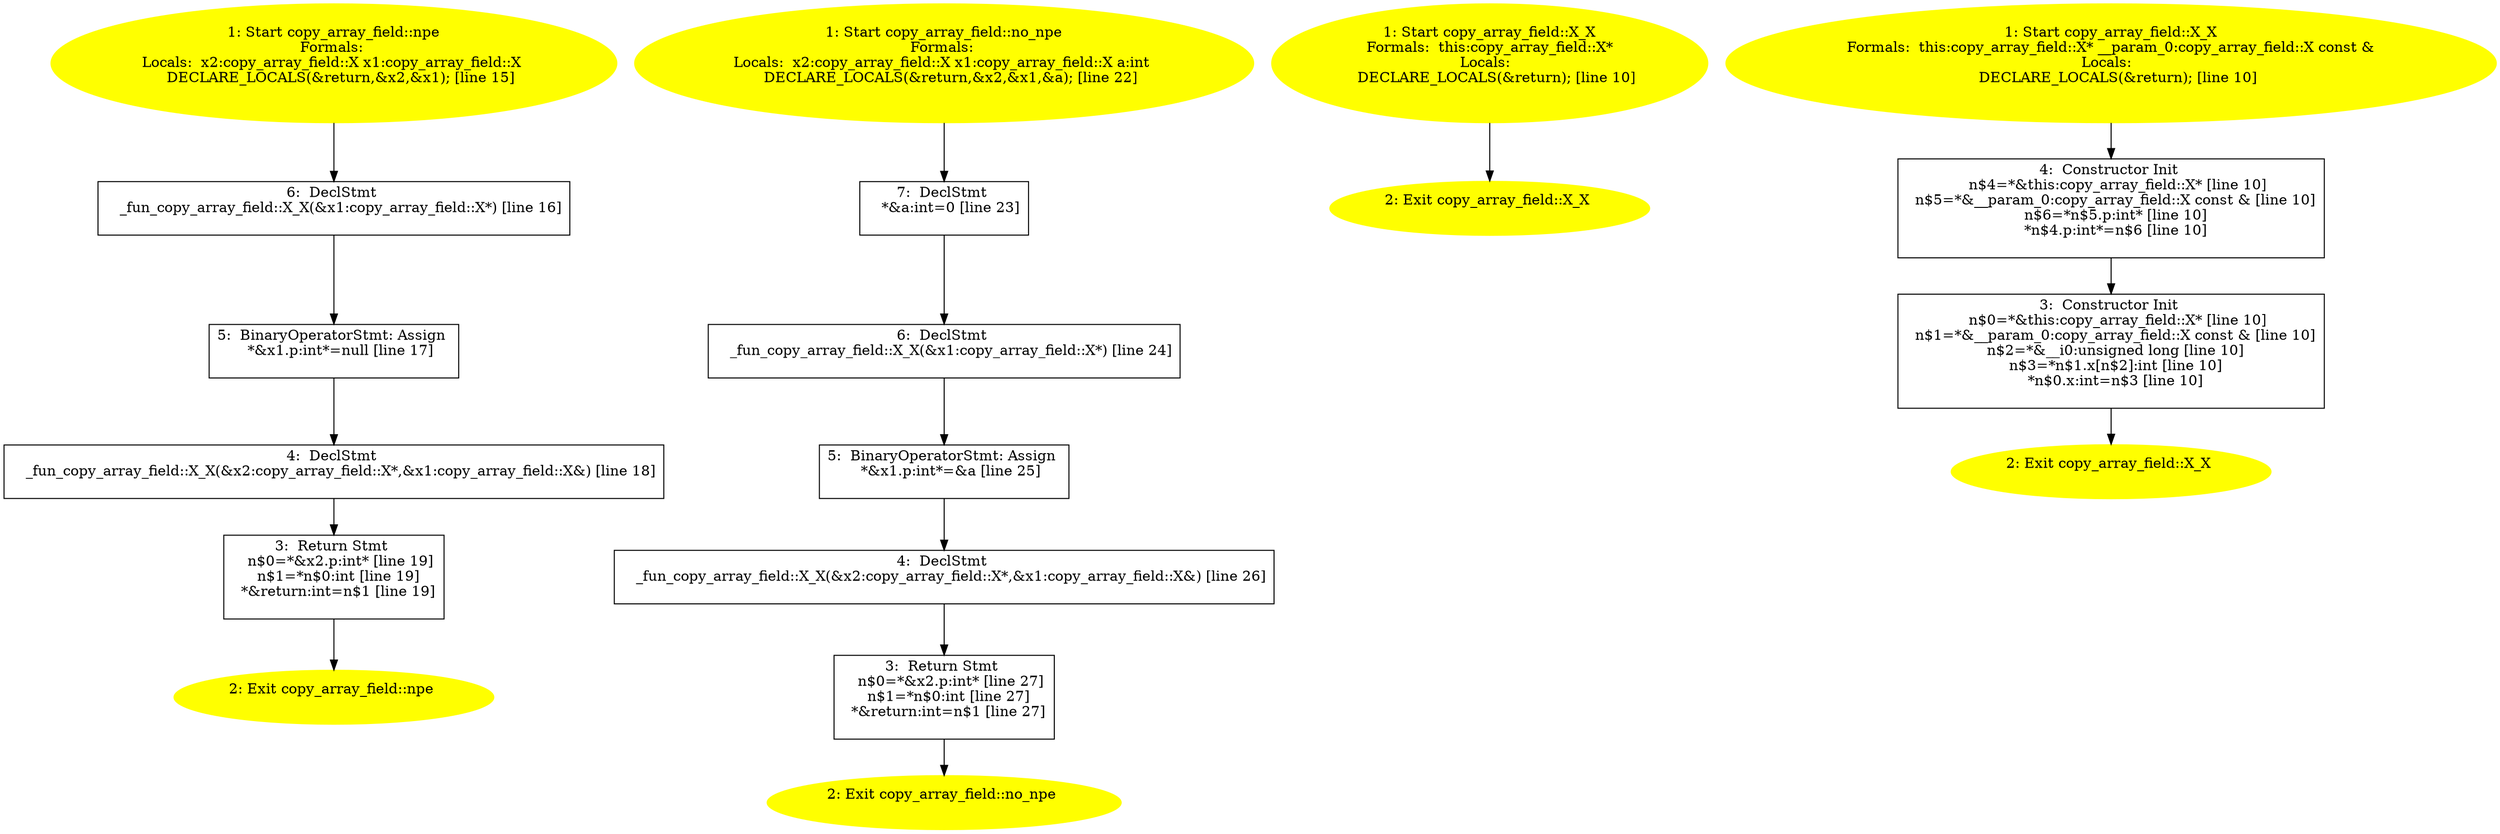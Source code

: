 /* @generated */
digraph iCFG {
"npe#copy_array_field#_ZN16copy_array_field3npeEv.58bc386c3b842b7b8d6ccc067d94bb03_1" [label="1: Start copy_array_field::npe\nFormals: \nLocals:  x2:copy_array_field::X x1:copy_array_field::X \n   DECLARE_LOCALS(&return,&x2,&x1); [line 15]\n " color=yellow style=filled]
	

	 "npe#copy_array_field#_ZN16copy_array_field3npeEv.58bc386c3b842b7b8d6ccc067d94bb03_1" -> "npe#copy_array_field#_ZN16copy_array_field3npeEv.58bc386c3b842b7b8d6ccc067d94bb03_6" ;
"npe#copy_array_field#_ZN16copy_array_field3npeEv.58bc386c3b842b7b8d6ccc067d94bb03_2" [label="2: Exit copy_array_field::npe \n  " color=yellow style=filled]
	

"npe#copy_array_field#_ZN16copy_array_field3npeEv.58bc386c3b842b7b8d6ccc067d94bb03_3" [label="3:  Return Stmt \n   n$0=*&x2.p:int* [line 19]\n  n$1=*n$0:int [line 19]\n  *&return:int=n$1 [line 19]\n " shape="box"]
	

	 "npe#copy_array_field#_ZN16copy_array_field3npeEv.58bc386c3b842b7b8d6ccc067d94bb03_3" -> "npe#copy_array_field#_ZN16copy_array_field3npeEv.58bc386c3b842b7b8d6ccc067d94bb03_2" ;
"npe#copy_array_field#_ZN16copy_array_field3npeEv.58bc386c3b842b7b8d6ccc067d94bb03_4" [label="4:  DeclStmt \n   _fun_copy_array_field::X_X(&x2:copy_array_field::X*,&x1:copy_array_field::X&) [line 18]\n " shape="box"]
	

	 "npe#copy_array_field#_ZN16copy_array_field3npeEv.58bc386c3b842b7b8d6ccc067d94bb03_4" -> "npe#copy_array_field#_ZN16copy_array_field3npeEv.58bc386c3b842b7b8d6ccc067d94bb03_3" ;
"npe#copy_array_field#_ZN16copy_array_field3npeEv.58bc386c3b842b7b8d6ccc067d94bb03_5" [label="5:  BinaryOperatorStmt: Assign \n   *&x1.p:int*=null [line 17]\n " shape="box"]
	

	 "npe#copy_array_field#_ZN16copy_array_field3npeEv.58bc386c3b842b7b8d6ccc067d94bb03_5" -> "npe#copy_array_field#_ZN16copy_array_field3npeEv.58bc386c3b842b7b8d6ccc067d94bb03_4" ;
"npe#copy_array_field#_ZN16copy_array_field3npeEv.58bc386c3b842b7b8d6ccc067d94bb03_6" [label="6:  DeclStmt \n   _fun_copy_array_field::X_X(&x1:copy_array_field::X*) [line 16]\n " shape="box"]
	

	 "npe#copy_array_field#_ZN16copy_array_field3npeEv.58bc386c3b842b7b8d6ccc067d94bb03_6" -> "npe#copy_array_field#_ZN16copy_array_field3npeEv.58bc386c3b842b7b8d6ccc067d94bb03_5" ;
"no_npe#copy_array_field#_ZN16copy_array_field6no_npeEv.cef8a8f5c657a11d28d8918642d38421_1" [label="1: Start copy_array_field::no_npe\nFormals: \nLocals:  x2:copy_array_field::X x1:copy_array_field::X a:int \n   DECLARE_LOCALS(&return,&x2,&x1,&a); [line 22]\n " color=yellow style=filled]
	

	 "no_npe#copy_array_field#_ZN16copy_array_field6no_npeEv.cef8a8f5c657a11d28d8918642d38421_1" -> "no_npe#copy_array_field#_ZN16copy_array_field6no_npeEv.cef8a8f5c657a11d28d8918642d38421_7" ;
"no_npe#copy_array_field#_ZN16copy_array_field6no_npeEv.cef8a8f5c657a11d28d8918642d38421_2" [label="2: Exit copy_array_field::no_npe \n  " color=yellow style=filled]
	

"no_npe#copy_array_field#_ZN16copy_array_field6no_npeEv.cef8a8f5c657a11d28d8918642d38421_3" [label="3:  Return Stmt \n   n$0=*&x2.p:int* [line 27]\n  n$1=*n$0:int [line 27]\n  *&return:int=n$1 [line 27]\n " shape="box"]
	

	 "no_npe#copy_array_field#_ZN16copy_array_field6no_npeEv.cef8a8f5c657a11d28d8918642d38421_3" -> "no_npe#copy_array_field#_ZN16copy_array_field6no_npeEv.cef8a8f5c657a11d28d8918642d38421_2" ;
"no_npe#copy_array_field#_ZN16copy_array_field6no_npeEv.cef8a8f5c657a11d28d8918642d38421_4" [label="4:  DeclStmt \n   _fun_copy_array_field::X_X(&x2:copy_array_field::X*,&x1:copy_array_field::X&) [line 26]\n " shape="box"]
	

	 "no_npe#copy_array_field#_ZN16copy_array_field6no_npeEv.cef8a8f5c657a11d28d8918642d38421_4" -> "no_npe#copy_array_field#_ZN16copy_array_field6no_npeEv.cef8a8f5c657a11d28d8918642d38421_3" ;
"no_npe#copy_array_field#_ZN16copy_array_field6no_npeEv.cef8a8f5c657a11d28d8918642d38421_5" [label="5:  BinaryOperatorStmt: Assign \n   *&x1.p:int*=&a [line 25]\n " shape="box"]
	

	 "no_npe#copy_array_field#_ZN16copy_array_field6no_npeEv.cef8a8f5c657a11d28d8918642d38421_5" -> "no_npe#copy_array_field#_ZN16copy_array_field6no_npeEv.cef8a8f5c657a11d28d8918642d38421_4" ;
"no_npe#copy_array_field#_ZN16copy_array_field6no_npeEv.cef8a8f5c657a11d28d8918642d38421_6" [label="6:  DeclStmt \n   _fun_copy_array_field::X_X(&x1:copy_array_field::X*) [line 24]\n " shape="box"]
	

	 "no_npe#copy_array_field#_ZN16copy_array_field6no_npeEv.cef8a8f5c657a11d28d8918642d38421_6" -> "no_npe#copy_array_field#_ZN16copy_array_field6no_npeEv.cef8a8f5c657a11d28d8918642d38421_5" ;
"no_npe#copy_array_field#_ZN16copy_array_field6no_npeEv.cef8a8f5c657a11d28d8918642d38421_7" [label="7:  DeclStmt \n   *&a:int=0 [line 23]\n " shape="box"]
	

	 "no_npe#copy_array_field#_ZN16copy_array_field6no_npeEv.cef8a8f5c657a11d28d8918642d38421_7" -> "no_npe#copy_array_field#_ZN16copy_array_field6no_npeEv.cef8a8f5c657a11d28d8918642d38421_6" ;
"X#X#copy_array_field#{_ZN16copy_array_field1XC1Ev}.4a5325542e396ae5e48aec1209c8f4fa_1" [label="1: Start copy_array_field::X_X\nFormals:  this:copy_array_field::X*\nLocals:  \n   DECLARE_LOCALS(&return); [line 10]\n " color=yellow style=filled]
	

	 "X#X#copy_array_field#{_ZN16copy_array_field1XC1Ev}.4a5325542e396ae5e48aec1209c8f4fa_1" -> "X#X#copy_array_field#{_ZN16copy_array_field1XC1Ev}.4a5325542e396ae5e48aec1209c8f4fa_2" ;
"X#X#copy_array_field#{_ZN16copy_array_field1XC1Ev}.4a5325542e396ae5e48aec1209c8f4fa_2" [label="2: Exit copy_array_field::X_X \n  " color=yellow style=filled]
	

"X#X#copy_array_field#{_ZN16copy_array_field1XC1ERKS0_|constexpr}.29b740e363d3d95a2319207452d6735e_1" [label="1: Start copy_array_field::X_X\nFormals:  this:copy_array_field::X* __param_0:copy_array_field::X const &\nLocals:  \n   DECLARE_LOCALS(&return); [line 10]\n " color=yellow style=filled]
	

	 "X#X#copy_array_field#{_ZN16copy_array_field1XC1ERKS0_|constexpr}.29b740e363d3d95a2319207452d6735e_1" -> "X#X#copy_array_field#{_ZN16copy_array_field1XC1ERKS0_|constexpr}.29b740e363d3d95a2319207452d6735e_4" ;
"X#X#copy_array_field#{_ZN16copy_array_field1XC1ERKS0_|constexpr}.29b740e363d3d95a2319207452d6735e_2" [label="2: Exit copy_array_field::X_X \n  " color=yellow style=filled]
	

"X#X#copy_array_field#{_ZN16copy_array_field1XC1ERKS0_|constexpr}.29b740e363d3d95a2319207452d6735e_3" [label="3:  Constructor Init \n   n$0=*&this:copy_array_field::X* [line 10]\n  n$1=*&__param_0:copy_array_field::X const & [line 10]\n  n$2=*&__i0:unsigned long [line 10]\n  n$3=*n$1.x[n$2]:int [line 10]\n  *n$0.x:int=n$3 [line 10]\n " shape="box"]
	

	 "X#X#copy_array_field#{_ZN16copy_array_field1XC1ERKS0_|constexpr}.29b740e363d3d95a2319207452d6735e_3" -> "X#X#copy_array_field#{_ZN16copy_array_field1XC1ERKS0_|constexpr}.29b740e363d3d95a2319207452d6735e_2" ;
"X#X#copy_array_field#{_ZN16copy_array_field1XC1ERKS0_|constexpr}.29b740e363d3d95a2319207452d6735e_4" [label="4:  Constructor Init \n   n$4=*&this:copy_array_field::X* [line 10]\n  n$5=*&__param_0:copy_array_field::X const & [line 10]\n  n$6=*n$5.p:int* [line 10]\n  *n$4.p:int*=n$6 [line 10]\n " shape="box"]
	

	 "X#X#copy_array_field#{_ZN16copy_array_field1XC1ERKS0_|constexpr}.29b740e363d3d95a2319207452d6735e_4" -> "X#X#copy_array_field#{_ZN16copy_array_field1XC1ERKS0_|constexpr}.29b740e363d3d95a2319207452d6735e_3" ;
}
